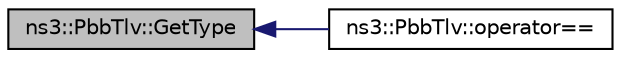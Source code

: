 digraph "ns3::PbbTlv::GetType"
{
  edge [fontname="Helvetica",fontsize="10",labelfontname="Helvetica",labelfontsize="10"];
  node [fontname="Helvetica",fontsize="10",shape=record];
  rankdir="LR";
  Node1 [label="ns3::PbbTlv::GetType",height=0.2,width=0.4,color="black", fillcolor="grey75", style="filled", fontcolor="black"];
  Node1 -> Node2 [dir="back",color="midnightblue",fontsize="10",style="solid"];
  Node2 [label="ns3::PbbTlv::operator==",height=0.2,width=0.4,color="black", fillcolor="white", style="filled",URL="$db/dfb/classns3_1_1PbbTlv.html#af13bc24ac7a574cf901147ea397c0cf9",tooltip="Equality operator for PbbTlv. "];
}
